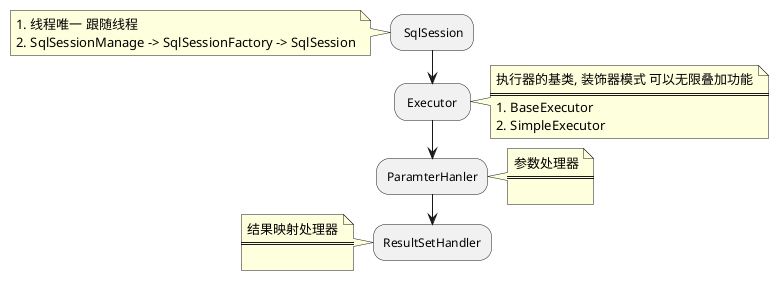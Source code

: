 @startuml

: SqlSession;

note left
# 线程唯一 跟随线程
# SqlSessionManage -> SqlSessionFactory -> SqlSession
end note

: Executor ;

note right
执行器的基类, 装饰器模式 可以无限叠加功能
====
# BaseExecutor
# SimpleExecutor
end note


:ParamterHanler;
note right
参数处理器
====

end note

:ResultSetHandler;
note left
结果映射处理器
====

end note
@enduml